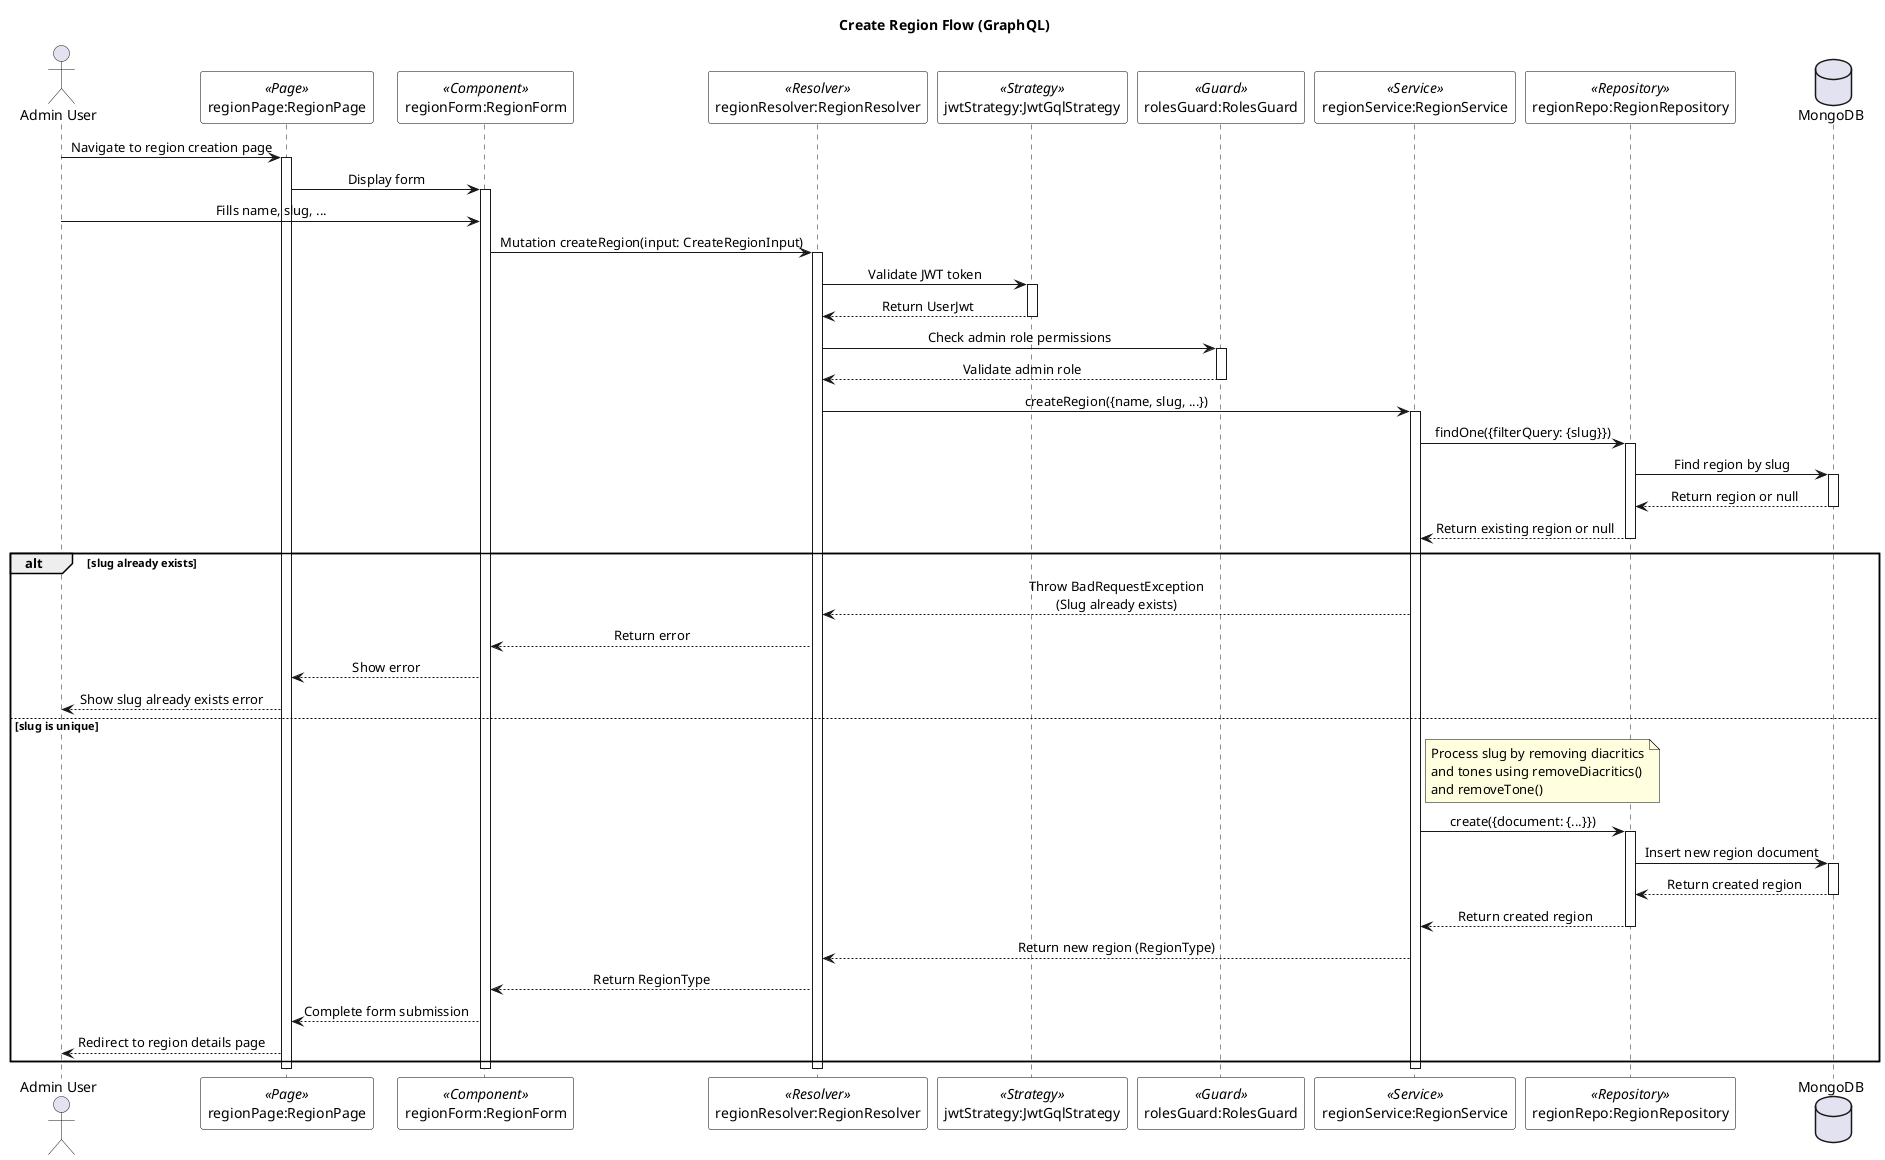 @startuml Create Region Flow

skinparam SequenceMessageAlignment center
skinparam SequenceBoxBackgroundColor white
skinparam SequenceBoxBorderColor black
skinparam NoteBackgroundColor lightyellow
skinparam NoteBorderColor black
skinparam ParticipantBackgroundColor white
skinparam ParticipantBorderColor black

title Create Region Flow (GraphQL)

actor "Admin User" as adminUser
participant "regionPage:RegionPage" as regionPage <<Page>>
participant "regionForm:RegionForm" as regionForm <<Component>>
participant "regionResolver:RegionResolver" as regionResolver <<Resolver>>
participant "jwtStrategy:JwtGqlStrategy" as jwtStrategy <<Strategy>>
participant "rolesGuard:RolesGuard" as rolesGuard <<Guard>>
participant "regionService:RegionService" as regionService <<Service>>
participant "regionRepo:RegionRepository" as regionRepo <<Repository>>
database "MongoDB" as mongoDB

adminUser -> regionPage : Navigate to region creation page
activate regionPage

regionPage -> regionForm : Display form
activate regionForm

adminUser -> regionForm : Fills name, slug, ...

regionForm -> regionResolver : Mutation createRegion(input: CreateRegionInput)
activate regionResolver

regionResolver -> jwtStrategy : Validate JWT token
activate jwtStrategy
jwtStrategy --> regionResolver : Return UserJwt
deactivate jwtStrategy

regionResolver -> rolesGuard : Check admin role permissions
activate rolesGuard
rolesGuard --> regionResolver : Validate admin role
    deactivate rolesGuard

regionResolver -> regionService : createRegion({name, slug, ...})
activate regionService

regionService -> regionRepo : findOne({filterQuery: {slug}})
activate regionRepo
regionRepo -> mongoDB : Find region by slug
activate mongoDB
mongoDB --> regionRepo : Return region or null
    deactivate mongoDB
regionRepo --> regionService : Return existing region or null
    deactivate regionRepo

alt slug already exists
    regionService --> regionResolver : Throw BadRequestException\n(Slug already exists)
    regionResolver --> regionForm : Return error
    regionForm --> regionPage : Show error
    regionPage --> adminUser : Show slug already exists error
else slug is unique
    note right of regionService
        Process slug by removing diacritics
        and tones using removeDiacritics()
        and removeTone()
    end note

    regionService -> regionRepo : create({document: {...}})
    activate regionRepo
    regionRepo -> mongoDB : Insert new region document
    activate mongoDB
    mongoDB --> regionRepo : Return created region
    deactivate mongoDB
    regionRepo --> regionService : Return created region
    deactivate regionRepo

    regionService --> regionResolver : Return new region (RegionType)
    regionResolver --> regionForm : Return RegionType
    regionForm --> regionPage : Complete form submission
    regionPage --> adminUser : Redirect to region details page
end

deactivate regionService
deactivate regionResolver
deactivate regionForm
deactivate regionPage

@enduml
